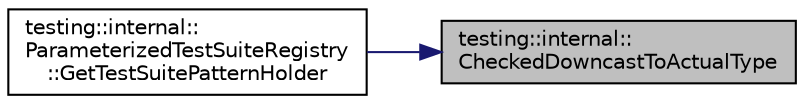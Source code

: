 digraph "testing::internal::CheckedDowncastToActualType"
{
 // LATEX_PDF_SIZE
  bgcolor="transparent";
  edge [fontname="Helvetica",fontsize="10",labelfontname="Helvetica",labelfontsize="10"];
  node [fontname="Helvetica",fontsize="10",shape=record];
  rankdir="RL";
  Node1 [label="testing::internal::\lCheckedDowncastToActualType",height=0.2,width=0.4,color="black", fillcolor="grey75", style="filled", fontcolor="black",tooltip=" "];
  Node1 -> Node2 [dir="back",color="midnightblue",fontsize="10",style="solid",fontname="Helvetica"];
  Node2 [label="testing::internal::\lParameterizedTestSuiteRegistry\l::GetTestSuitePatternHolder",height=0.2,width=0.4,color="black",URL="$classtesting_1_1internal_1_1ParameterizedTestSuiteRegistry.html#a89ef6dd228f4188e1928513e860580d0",tooltip=" "];
}
